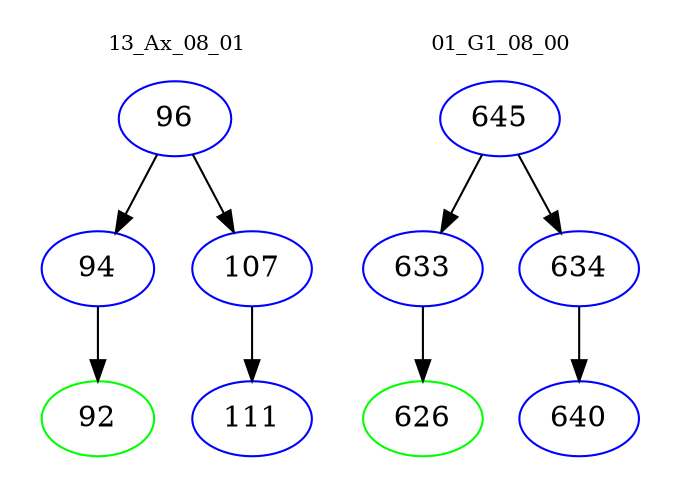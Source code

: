 digraph{
subgraph cluster_0 {
color = white
label = "13_Ax_08_01";
fontsize=10;
T0_96 [label="96", color="blue"]
T0_96 -> T0_94 [color="black"]
T0_94 [label="94", color="blue"]
T0_94 -> T0_92 [color="black"]
T0_92 [label="92", color="green"]
T0_96 -> T0_107 [color="black"]
T0_107 [label="107", color="blue"]
T0_107 -> T0_111 [color="black"]
T0_111 [label="111", color="blue"]
}
subgraph cluster_1 {
color = white
label = "01_G1_08_00";
fontsize=10;
T1_645 [label="645", color="blue"]
T1_645 -> T1_633 [color="black"]
T1_633 [label="633", color="blue"]
T1_633 -> T1_626 [color="black"]
T1_626 [label="626", color="green"]
T1_645 -> T1_634 [color="black"]
T1_634 [label="634", color="blue"]
T1_634 -> T1_640 [color="black"]
T1_640 [label="640", color="blue"]
}
}
